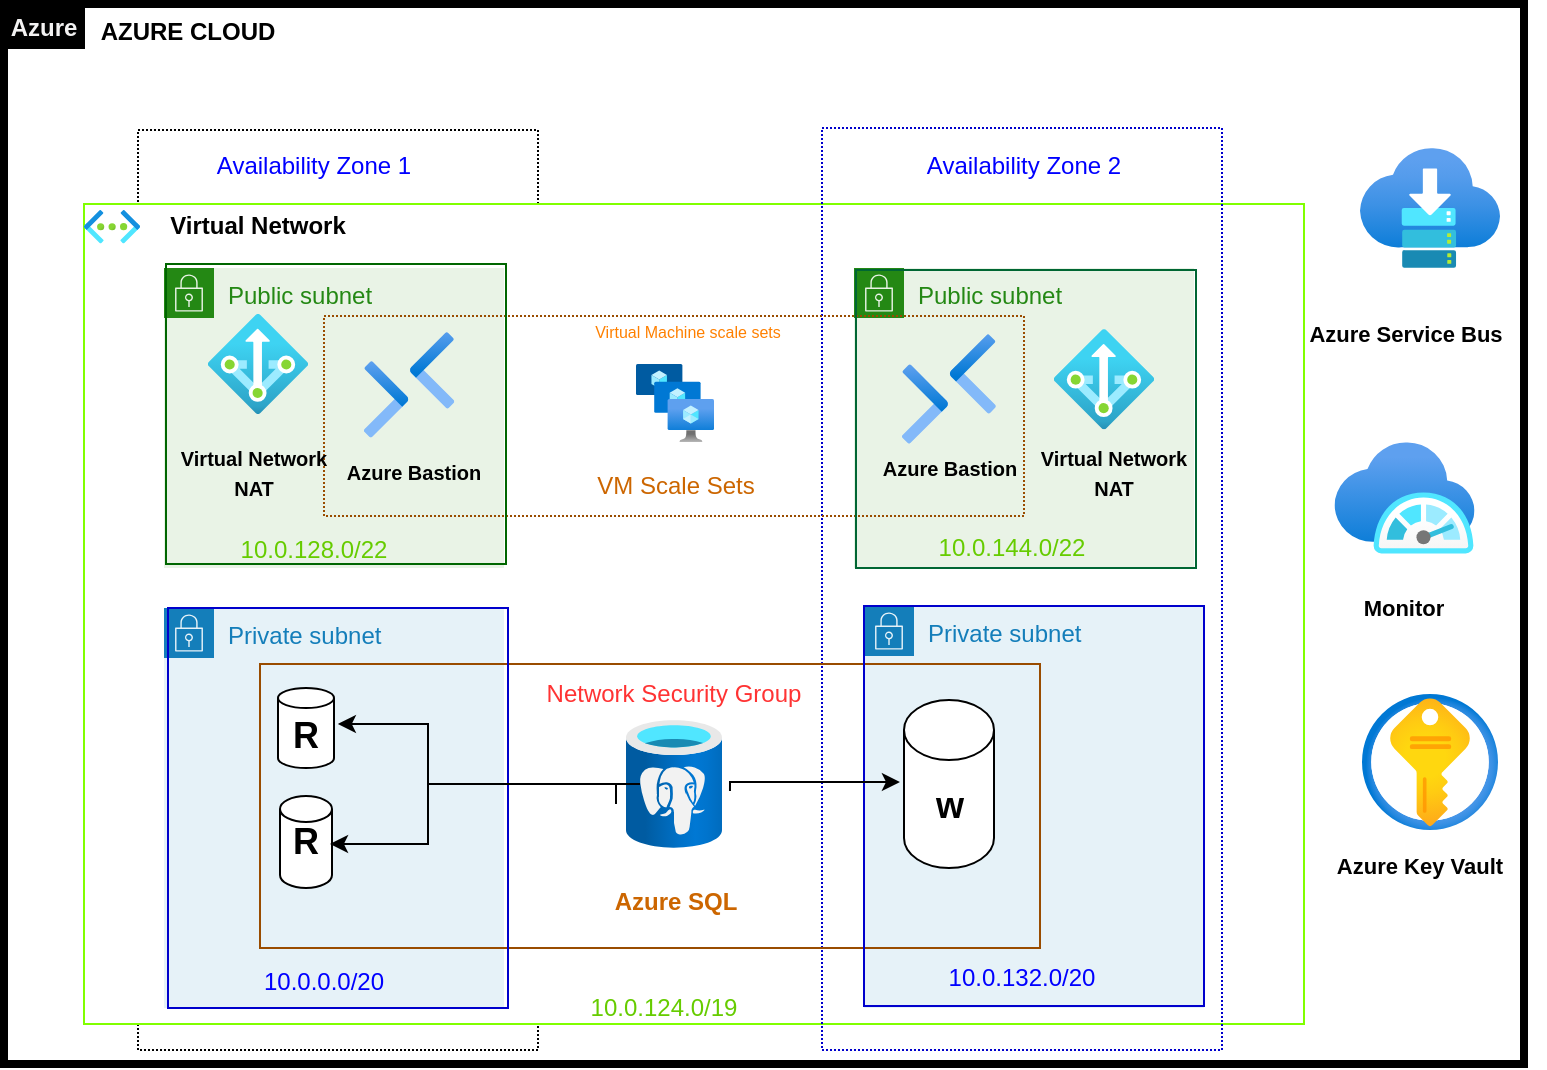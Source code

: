 <mxfile version="22.1.12" type="device">
  <diagram name="Page-1" id="jB1H6zsLwHQcwPxNzkyy">
    <mxGraphModel dx="868" dy="564" grid="1" gridSize="10" guides="1" tooltips="1" connect="1" arrows="1" fold="1" page="1" pageScale="1" pageWidth="850" pageHeight="1100" math="0" shadow="0">
      <root>
        <mxCell id="0" />
        <mxCell id="1" parent="0" />
        <mxCell id="oPyfRD8SSdfk53VI7rpG-62" value="" style="group;rounded=0;" parent="1" vertex="1" connectable="0">
          <mxGeometry x="108" y="60" width="770.5" height="530" as="geometry" />
        </mxCell>
        <mxCell id="oPyfRD8SSdfk53VI7rpG-43" value="" style="rounded=0;whiteSpace=wrap;html=1;fillColor=none;strokeColor=#0000CC;movable=1;resizable=1;rotatable=1;deletable=1;editable=1;locked=0;connectable=1;container=0;" parent="oPyfRD8SSdfk53VI7rpG-62" vertex="1">
          <mxGeometry x="80" y="302" width="170" height="200" as="geometry" />
        </mxCell>
        <mxCell id="oPyfRD8SSdfk53VI7rpG-2" value="" style="rounded=0;whiteSpace=wrap;html=1;strokeWidth=4;movable=1;resizable=1;rotatable=1;deletable=1;editable=1;locked=0;connectable=1;container=0;" parent="oPyfRD8SSdfk53VI7rpG-62" vertex="1">
          <mxGeometry width="760" height="530" as="geometry" />
        </mxCell>
        <mxCell id="oPyfRD8SSdfk53VI7rpG-9" value="" style="rounded=0;whiteSpace=wrap;html=1;dashed=1;dashPattern=1 1;strokeColor=default;fillColor=none;movable=1;resizable=1;rotatable=1;deletable=1;editable=1;locked=0;connectable=1;container=0;" parent="oPyfRD8SSdfk53VI7rpG-62" vertex="1">
          <mxGeometry x="67" y="63" width="200" height="460" as="geometry" />
        </mxCell>
        <mxCell id="oPyfRD8SSdfk53VI7rpG-3" value="" style="rounded=0;whiteSpace=wrap;html=1;strokeColor=#80FF00;movable=1;resizable=1;rotatable=1;deletable=1;editable=1;locked=0;connectable=1;container=0;" parent="oPyfRD8SSdfk53VI7rpG-62" vertex="1">
          <mxGeometry x="40" y="100" width="610" height="410" as="geometry" />
        </mxCell>
        <mxCell id="oPyfRD8SSdfk53VI7rpG-8" value="" style="rounded=0;whiteSpace=wrap;html=1;dashed=1;dashPattern=1 1;strokeColor=#0000CC;fillColor=none;movable=1;resizable=1;rotatable=1;deletable=1;editable=1;locked=0;connectable=1;container=0;" parent="oPyfRD8SSdfk53VI7rpG-62" vertex="1">
          <mxGeometry x="409" y="62" width="200" height="461" as="geometry" />
        </mxCell>
        <mxCell id="oPyfRD8SSdfk53VI7rpG-12" value="Public subnet" style="points=[[0,0],[0.25,0],[0.5,0],[0.75,0],[1,0],[1,0.25],[1,0.5],[1,0.75],[1,1],[0.75,1],[0.5,1],[0.25,1],[0,1],[0,0.75],[0,0.5],[0,0.25]];outlineConnect=0;gradientColor=none;html=1;whiteSpace=wrap;fontSize=12;fontStyle=0;container=0;pointerEvents=0;collapsible=0;recursiveResize=0;shape=mxgraph.aws4.group;grIcon=mxgraph.aws4.group_security_group;grStroke=0;strokeColor=#248814;fillColor=#E9F3E6;verticalAlign=top;align=left;spacingLeft=30;fontColor=#248814;dashed=0;movable=1;resizable=1;rotatable=1;deletable=1;editable=1;locked=0;connectable=1;strokeWidth=5;rounded=0;" parent="oPyfRD8SSdfk53VI7rpG-62" vertex="1">
          <mxGeometry x="425" y="132" width="170" height="150" as="geometry" />
        </mxCell>
        <mxCell id="oPyfRD8SSdfk53VI7rpG-14" value="Public subnet" style="points=[[0,0],[0.25,0],[0.5,0],[0.75,0],[1,0],[1,0.25],[1,0.5],[1,0.75],[1,1],[0.75,1],[0.5,1],[0.25,1],[0,1],[0,0.75],[0,0.5],[0,0.25]];outlineConnect=0;gradientColor=none;html=1;whiteSpace=wrap;fontSize=12;fontStyle=0;container=0;pointerEvents=0;collapsible=0;recursiveResize=0;shape=mxgraph.aws4.group;grIcon=mxgraph.aws4.group_security_group;grStroke=0;strokeColor=#248814;fillColor=#E9F3E6;verticalAlign=top;align=left;spacingLeft=30;fontColor=#248814;dashed=0;movable=1;resizable=1;rotatable=1;deletable=1;editable=1;locked=0;connectable=1;rounded=0;" parent="oPyfRD8SSdfk53VI7rpG-62" vertex="1">
          <mxGeometry x="80" y="132" width="170" height="150" as="geometry" />
        </mxCell>
        <mxCell id="oPyfRD8SSdfk53VI7rpG-10" value="" style="rounded=0;whiteSpace=wrap;html=1;strokeColor=#994C00;dashed=1;dashPattern=1 1;glass=0;fillColor=none;movable=1;resizable=1;rotatable=1;deletable=1;editable=1;locked=0;connectable=1;container=0;" parent="oPyfRD8SSdfk53VI7rpG-62" vertex="1">
          <mxGeometry x="160" y="156" width="350" height="100" as="geometry" />
        </mxCell>
        <mxCell id="oPyfRD8SSdfk53VI7rpG-15" value="Private subnet" style="points=[[0,0],[0.25,0],[0.5,0],[0.75,0],[1,0],[1,0.25],[1,0.5],[1,0.75],[1,1],[0.75,1],[0.5,1],[0.25,1],[0,1],[0,0.75],[0,0.5],[0,0.25]];outlineConnect=0;gradientColor=none;html=1;whiteSpace=wrap;fontSize=12;fontStyle=0;container=0;pointerEvents=0;collapsible=0;recursiveResize=0;shape=mxgraph.aws4.group;grIcon=mxgraph.aws4.group_security_group;grStroke=0;strokeColor=#147EBA;fillColor=#E6F2F8;verticalAlign=top;align=left;spacingLeft=30;fontColor=#147EBA;dashed=0;movable=1;resizable=1;rotatable=1;deletable=1;editable=1;locked=0;connectable=1;rounded=0;" parent="oPyfRD8SSdfk53VI7rpG-62" vertex="1">
          <mxGeometry x="80" y="302" width="170" height="200" as="geometry" />
        </mxCell>
        <mxCell id="oPyfRD8SSdfk53VI7rpG-16" value="Private subnet" style="points=[[0,0],[0.25,0],[0.5,0],[0.75,0],[1,0],[1,0.25],[1,0.5],[1,0.75],[1,1],[0.75,1],[0.5,1],[0.25,1],[0,1],[0,0.75],[0,0.5],[0,0.25]];outlineConnect=0;gradientColor=none;html=1;whiteSpace=wrap;fontSize=12;fontStyle=0;container=0;pointerEvents=0;collapsible=0;recursiveResize=0;shape=mxgraph.aws4.group;grIcon=mxgraph.aws4.group_security_group;grStroke=0;strokeColor=#147EBA;fillColor=#E6F2F8;verticalAlign=top;align=left;spacingLeft=30;fontColor=#147EBA;dashed=0;movable=1;resizable=1;rotatable=1;deletable=1;editable=1;locked=0;connectable=1;rounded=0;" parent="oPyfRD8SSdfk53VI7rpG-62" vertex="1">
          <mxGeometry x="430" y="301" width="170" height="201" as="geometry" />
        </mxCell>
        <mxCell id="oPyfRD8SSdfk53VI7rpG-11" value="" style="rounded=0;whiteSpace=wrap;html=1;strokeColor=#994C00;glass=0;movable=1;resizable=1;rotatable=1;deletable=1;editable=1;locked=0;connectable=1;fillColor=none;container=0;" parent="oPyfRD8SSdfk53VI7rpG-62" vertex="1">
          <mxGeometry x="128" y="330" width="390" height="142" as="geometry" />
        </mxCell>
        <mxCell id="oPyfRD8SSdfk53VI7rpG-18" value="" style="rounded=0;whiteSpace=wrap;html=1;fillColor=#000000;movable=1;resizable=1;rotatable=1;deletable=1;editable=1;locked=0;connectable=1;container=0;" parent="oPyfRD8SSdfk53VI7rpG-62" vertex="1">
          <mxGeometry y="2" width="40" height="20" as="geometry" />
        </mxCell>
        <mxCell id="oPyfRD8SSdfk53VI7rpG-17" value="&lt;b&gt;&lt;font color=&quot;#f3f2f2&quot;&gt;Azure&lt;/font&gt;&lt;/b&gt;" style="text;html=1;strokeColor=none;fillColor=none;align=center;verticalAlign=middle;whiteSpace=wrap;rounded=0;movable=1;resizable=1;rotatable=1;deletable=1;editable=1;locked=0;connectable=1;container=0;" parent="oPyfRD8SSdfk53VI7rpG-62" vertex="1">
          <mxGeometry y="2" width="40" height="20" as="geometry" />
        </mxCell>
        <mxCell id="oPyfRD8SSdfk53VI7rpG-20" value="&lt;b&gt;AZURE CLOUD&lt;/b&gt;" style="text;html=1;strokeColor=none;fillColor=none;align=center;verticalAlign=middle;whiteSpace=wrap;rounded=0;movable=1;resizable=1;rotatable=1;deletable=1;editable=1;locked=0;connectable=1;container=0;" parent="oPyfRD8SSdfk53VI7rpG-62" vertex="1">
          <mxGeometry x="32" y="-1" width="120" height="30" as="geometry" />
        </mxCell>
        <mxCell id="oPyfRD8SSdfk53VI7rpG-21" value="&lt;font color=&quot;#66cc00&quot;&gt;10.0.128.0/22&lt;/font&gt;" style="text;html=1;strokeColor=none;fillColor=none;align=center;verticalAlign=middle;whiteSpace=wrap;rounded=0;movable=1;resizable=1;rotatable=1;deletable=1;editable=1;locked=0;connectable=1;container=0;" parent="oPyfRD8SSdfk53VI7rpG-62" vertex="1">
          <mxGeometry x="110" y="258" width="90" height="30" as="geometry" />
        </mxCell>
        <mxCell id="oPyfRD8SSdfk53VI7rpG-25" value="&lt;font color=&quot;#66cc00&quot;&gt;10.0.124.0/19&lt;/font&gt;" style="text;html=1;strokeColor=none;fillColor=none;align=center;verticalAlign=middle;whiteSpace=wrap;rounded=0;movable=1;resizable=1;rotatable=1;deletable=1;editable=1;locked=0;connectable=1;container=0;" parent="oPyfRD8SSdfk53VI7rpG-62" vertex="1">
          <mxGeometry x="300" y="487" width="60" height="30" as="geometry" />
        </mxCell>
        <mxCell id="oPyfRD8SSdfk53VI7rpG-26" value="&lt;font color=&quot;#0000ff&quot;&gt;Availability Zone 1&lt;/font&gt;" style="text;html=1;strokeColor=none;fillColor=none;align=center;verticalAlign=middle;whiteSpace=wrap;rounded=0;movable=1;resizable=1;rotatable=1;deletable=1;editable=1;locked=0;connectable=1;container=0;" parent="oPyfRD8SSdfk53VI7rpG-62" vertex="1">
          <mxGeometry x="85" y="66" width="140" height="30" as="geometry" />
        </mxCell>
        <mxCell id="oPyfRD8SSdfk53VI7rpG-27" value="&lt;font color=&quot;#0000ff&quot;&gt;Availability Zone 2&lt;/font&gt;" style="text;html=1;strokeColor=none;fillColor=none;align=center;verticalAlign=middle;whiteSpace=wrap;rounded=0;movable=1;resizable=1;rotatable=1;deletable=1;editable=1;locked=0;connectable=1;container=0;" parent="oPyfRD8SSdfk53VI7rpG-62" vertex="1">
          <mxGeometry x="445" y="66" width="130" height="30" as="geometry" />
        </mxCell>
        <mxCell id="oPyfRD8SSdfk53VI7rpG-29" value="&lt;font style=&quot;font-size: 8px;&quot; color=&quot;#ff8000&quot;&gt;Virtual Machine scale sets&lt;/font&gt;" style="text;html=1;strokeColor=none;fillColor=none;align=center;verticalAlign=middle;whiteSpace=wrap;rounded=0;movable=1;resizable=1;rotatable=1;deletable=1;editable=1;locked=0;connectable=1;container=0;" parent="oPyfRD8SSdfk53VI7rpG-62" vertex="1">
          <mxGeometry x="277" y="148" width="130" height="30" as="geometry" />
        </mxCell>
        <mxCell id="oPyfRD8SSdfk53VI7rpG-30" value="&lt;font color=&quot;#ff3333&quot;&gt;Network Security Group&lt;/font&gt;" style="text;html=1;strokeColor=none;fillColor=none;align=center;verticalAlign=middle;whiteSpace=wrap;rounded=0;movable=1;resizable=1;rotatable=1;deletable=1;editable=1;locked=0;connectable=1;container=0;" parent="oPyfRD8SSdfk53VI7rpG-62" vertex="1">
          <mxGeometry x="270" y="330" width="130" height="30" as="geometry" />
        </mxCell>
        <mxCell id="oPyfRD8SSdfk53VI7rpG-31" value="" style="shape=cylinder3;whiteSpace=wrap;html=1;boundedLbl=1;backgroundOutline=1;size=15;movable=1;resizable=1;rotatable=1;deletable=1;editable=1;locked=0;connectable=1;container=0;rounded=0;" parent="oPyfRD8SSdfk53VI7rpG-62" vertex="1">
          <mxGeometry x="450" y="348" width="45" height="84" as="geometry" />
        </mxCell>
        <mxCell id="oPyfRD8SSdfk53VI7rpG-32" value="" style="shape=cylinder3;whiteSpace=wrap;html=1;boundedLbl=1;backgroundOutline=1;size=5;movable=1;resizable=1;rotatable=1;deletable=1;editable=1;locked=0;connectable=1;container=0;rounded=0;" parent="oPyfRD8SSdfk53VI7rpG-62" vertex="1">
          <mxGeometry x="137" y="342" width="28" height="40" as="geometry" />
        </mxCell>
        <mxCell id="oPyfRD8SSdfk53VI7rpG-33" value="" style="shape=cylinder3;whiteSpace=wrap;html=1;boundedLbl=1;backgroundOutline=1;size=6.5;movable=1;resizable=1;rotatable=1;deletable=1;editable=1;locked=0;connectable=1;container=0;rounded=0;" parent="oPyfRD8SSdfk53VI7rpG-62" vertex="1">
          <mxGeometry x="138" y="396" width="26" height="46" as="geometry" />
        </mxCell>
        <mxCell id="oPyfRD8SSdfk53VI7rpG-36" value="&lt;b&gt;&lt;font style=&quot;font-size: 18px;&quot;&gt;R&lt;/font&gt;&lt;/b&gt;" style="text;html=1;strokeColor=none;fillColor=none;align=center;verticalAlign=middle;whiteSpace=wrap;rounded=0;movable=1;resizable=1;rotatable=1;deletable=1;editable=1;locked=0;connectable=1;container=0;" parent="oPyfRD8SSdfk53VI7rpG-62" vertex="1">
          <mxGeometry x="121" y="404" width="60" height="30" as="geometry" />
        </mxCell>
        <mxCell id="oPyfRD8SSdfk53VI7rpG-40" value="" style="rounded=0;whiteSpace=wrap;html=1;fillColor=none;strokeColor=#006633;movable=1;resizable=1;rotatable=1;deletable=1;editable=1;locked=0;connectable=1;container=0;" parent="oPyfRD8SSdfk53VI7rpG-62" vertex="1">
          <mxGeometry x="426" y="133" width="170" height="149" as="geometry" />
        </mxCell>
        <mxCell id="oPyfRD8SSdfk53VI7rpG-35" value="&lt;b&gt;&lt;font style=&quot;font-size: 18px;&quot;&gt;R&lt;/font&gt;&lt;/b&gt;" style="text;html=1;strokeColor=none;fillColor=none;align=center;verticalAlign=middle;whiteSpace=wrap;rounded=0;movable=1;resizable=1;rotatable=1;deletable=1;editable=1;locked=0;connectable=1;container=0;" parent="oPyfRD8SSdfk53VI7rpG-62" vertex="1">
          <mxGeometry x="121" y="349.5" width="60" height="32.5" as="geometry" />
        </mxCell>
        <mxCell id="oPyfRD8SSdfk53VI7rpG-37" value="&lt;font style=&quot;font-size: 18px;&quot;&gt;&lt;b&gt;w&lt;/b&gt;&lt;/font&gt;" style="text;html=1;strokeColor=none;fillColor=none;align=center;verticalAlign=middle;whiteSpace=wrap;rounded=0;movable=1;resizable=1;rotatable=1;deletable=1;editable=1;locked=0;connectable=1;container=0;" parent="oPyfRD8SSdfk53VI7rpG-62" vertex="1">
          <mxGeometry x="442.5" y="386" width="60" height="30" as="geometry" />
        </mxCell>
        <mxCell id="oPyfRD8SSdfk53VI7rpG-44" value="" style="image;aspect=fixed;html=1;points=[];align=center;fontSize=12;image=img/lib/azure2/databases/Azure_Database_PostgreSQL_Server.svg;movable=1;resizable=1;rotatable=1;deletable=1;editable=1;locked=0;connectable=1;container=0;rounded=0;" parent="oPyfRD8SSdfk53VI7rpG-62" vertex="1">
          <mxGeometry x="311" y="358" width="48" height="64" as="geometry" />
        </mxCell>
        <mxCell id="oPyfRD8SSdfk53VI7rpG-22" value="&lt;font color=&quot;#66cc00&quot;&gt;10.0.144.0/22&lt;/font&gt;" style="text;html=1;strokeColor=none;fillColor=none;align=center;verticalAlign=middle;whiteSpace=wrap;rounded=0;movable=1;resizable=1;rotatable=1;deletable=1;editable=1;locked=0;connectable=1;container=0;" parent="oPyfRD8SSdfk53VI7rpG-62" vertex="1">
          <mxGeometry x="464" y="257" width="80" height="30" as="geometry" />
        </mxCell>
        <mxCell id="oPyfRD8SSdfk53VI7rpG-39" value="" style="rounded=0;whiteSpace=wrap;html=1;fillColor=none;strokeColor=#006600;movable=1;resizable=1;rotatable=1;deletable=1;editable=1;locked=0;connectable=1;container=0;" parent="oPyfRD8SSdfk53VI7rpG-62" vertex="1">
          <mxGeometry x="81" y="130" width="170" height="150" as="geometry" />
        </mxCell>
        <mxCell id="oPyfRD8SSdfk53VI7rpG-23" value="&lt;font color=&quot;#0000ff&quot;&gt;10.0.0.0/20&lt;/font&gt;" style="text;html=1;strokeColor=none;fillColor=none;align=center;verticalAlign=middle;whiteSpace=wrap;rounded=0;movable=1;resizable=1;rotatable=1;deletable=1;editable=1;locked=0;connectable=1;container=0;" parent="oPyfRD8SSdfk53VI7rpG-62" vertex="1">
          <mxGeometry x="130" y="474" width="60" height="30" as="geometry" />
        </mxCell>
        <mxCell id="oPyfRD8SSdfk53VI7rpG-42" value="" style="rounded=0;whiteSpace=wrap;html=1;fillColor=none;strokeColor=#0000CC;movable=1;resizable=1;rotatable=1;deletable=1;editable=1;locked=0;connectable=1;container=0;" parent="oPyfRD8SSdfk53VI7rpG-62" vertex="1">
          <mxGeometry x="430" y="301" width="170" height="200" as="geometry" />
        </mxCell>
        <mxCell id="oPyfRD8SSdfk53VI7rpG-24" value="&lt;font color=&quot;#0000ff&quot;&gt;10.0.132.0/20&lt;/font&gt;" style="text;html=1;strokeColor=none;fillColor=none;align=center;verticalAlign=middle;whiteSpace=wrap;rounded=0;movable=1;resizable=1;rotatable=1;deletable=1;editable=1;locked=0;connectable=1;container=0;" parent="oPyfRD8SSdfk53VI7rpG-62" vertex="1">
          <mxGeometry x="479" y="472" width="60" height="30" as="geometry" />
        </mxCell>
        <mxCell id="oPyfRD8SSdfk53VI7rpG-63" value="" style="image;aspect=fixed;html=1;points=[];align=center;fontSize=12;image=img/lib/azure2/security/Key_Vaults.svg;rounded=0;" parent="oPyfRD8SSdfk53VI7rpG-62" vertex="1">
          <mxGeometry x="679" y="345" width="68" height="68" as="geometry" />
        </mxCell>
        <mxCell id="oPyfRD8SSdfk53VI7rpG-64" value="" style="image;aspect=fixed;html=1;points=[];align=center;fontSize=12;image=img/lib/azure2/general/Service_Bus.svg;rounded=0;" parent="oPyfRD8SSdfk53VI7rpG-62" vertex="1">
          <mxGeometry x="678" y="72" width="70" height="60" as="geometry" />
        </mxCell>
        <mxCell id="oPyfRD8SSdfk53VI7rpG-65" value="" style="image;aspect=fixed;html=1;points=[];align=center;fontSize=12;image=img/lib/azure2/networking/Bastions.svg;rounded=0;" parent="oPyfRD8SSdfk53VI7rpG-62" vertex="1">
          <mxGeometry x="180" y="164" width="45.12" height="52.89" as="geometry" />
        </mxCell>
        <mxCell id="oPyfRD8SSdfk53VI7rpG-67" value="" style="image;aspect=fixed;html=1;points=[];align=center;fontSize=12;image=img/lib/azure2/compute/VM_Scale_Sets.svg;rounded=0;" parent="oPyfRD8SSdfk53VI7rpG-62" vertex="1">
          <mxGeometry x="316" y="180" width="39" height="39" as="geometry" />
        </mxCell>
        <mxCell id="jHYf1bYWegRdkuKE0e3k-2" value="&lt;font style=&quot;font-size: 10px;&quot;&gt;&lt;b&gt;Azure Bastion&lt;/b&gt;&lt;/font&gt;" style="text;html=1;strokeColor=none;fillColor=none;align=center;verticalAlign=middle;whiteSpace=wrap;rounded=0;" parent="oPyfRD8SSdfk53VI7rpG-62" vertex="1">
          <mxGeometry x="436.5" y="216.89" width="72" height="30" as="geometry" />
        </mxCell>
        <mxCell id="DmmqQ2lElJ5s5PPRRWVF-9" value="" style="rounded=0;whiteSpace=wrap;html=1;fillColor=none;strokeColor=#0000CC;movable=1;resizable=1;rotatable=1;deletable=1;editable=1;locked=0;connectable=1;container=0;" vertex="1" parent="oPyfRD8SSdfk53VI7rpG-62">
          <mxGeometry x="82" y="302" width="170" height="200" as="geometry" />
        </mxCell>
        <mxCell id="jHYf1bYWegRdkuKE0e3k-1" value="&lt;font style=&quot;font-size: 10px;&quot;&gt;&lt;b&gt;Azure Bastion&lt;/b&gt;&lt;/font&gt;" style="text;html=1;strokeColor=none;fillColor=none;align=center;verticalAlign=middle;whiteSpace=wrap;rounded=0;" parent="oPyfRD8SSdfk53VI7rpG-62" vertex="1">
          <mxGeometry x="169" y="219" width="72" height="30" as="geometry" />
        </mxCell>
        <mxCell id="jHYf1bYWegRdkuKE0e3k-3" value="&lt;b&gt;&lt;font style=&quot;font-size: 11px;&quot;&gt;Azure Service Bus&lt;/font&gt;&lt;/b&gt;" style="text;html=1;strokeColor=none;fillColor=none;align=center;verticalAlign=middle;whiteSpace=wrap;rounded=0;" parent="oPyfRD8SSdfk53VI7rpG-62" vertex="1">
          <mxGeometry x="650.5" y="150" width="99.5" height="30" as="geometry" />
        </mxCell>
        <mxCell id="jHYf1bYWegRdkuKE0e3k-4" value="&lt;b&gt;&lt;font style=&quot;font-size: 11px;&quot;&gt;Azure Key Vault&lt;/font&gt;&lt;/b&gt;" style="text;html=1;strokeColor=none;fillColor=none;align=center;verticalAlign=middle;whiteSpace=wrap;rounded=0;" parent="oPyfRD8SSdfk53VI7rpG-62" vertex="1">
          <mxGeometry x="659" y="416" width="98" height="30" as="geometry" />
        </mxCell>
        <mxCell id="jHYf1bYWegRdkuKE0e3k-5" value="" style="image;aspect=fixed;html=1;points=[];align=center;fontSize=12;image=img/lib/azure2/monitor/SAP_Azure_Monitor.svg;rounded=0;" parent="oPyfRD8SSdfk53VI7rpG-62" vertex="1">
          <mxGeometry x="665.25" y="219" width="70" height="56.0" as="geometry" />
        </mxCell>
        <mxCell id="jHYf1bYWegRdkuKE0e3k-6" value="&lt;font style=&quot;font-size: 11px;&quot;&gt;&lt;b&gt;Monitor&lt;/b&gt;&lt;/font&gt;" style="text;html=1;strokeColor=none;fillColor=none;align=center;verticalAlign=middle;whiteSpace=wrap;rounded=0;" parent="oPyfRD8SSdfk53VI7rpG-62" vertex="1">
          <mxGeometry x="670.25" y="287" width="60" height="30" as="geometry" />
        </mxCell>
        <mxCell id="jHYf1bYWegRdkuKE0e3k-7" value="&lt;font color=&quot;#cc6600&quot;&gt;VM Scale Sets&lt;/font&gt;" style="text;html=1;strokeColor=none;fillColor=none;align=center;verticalAlign=middle;whiteSpace=wrap;rounded=0;" parent="oPyfRD8SSdfk53VI7rpG-62" vertex="1">
          <mxGeometry x="289.5" y="226" width="92" height="30" as="geometry" />
        </mxCell>
        <mxCell id="jHYf1bYWegRdkuKE0e3k-8" value="" style="image;aspect=fixed;html=1;points=[];align=center;fontSize=12;image=img/lib/azure2/networking/Virtual_Networks.svg;rounded=0;" parent="oPyfRD8SSdfk53VI7rpG-62" vertex="1">
          <mxGeometry x="40" y="103" width="28" height="16.72" as="geometry" />
        </mxCell>
        <mxCell id="jHYf1bYWegRdkuKE0e3k-9" value="&lt;b&gt;Virtual Network&lt;/b&gt;" style="text;html=1;strokeColor=none;fillColor=none;align=center;verticalAlign=middle;whiteSpace=wrap;rounded=0;" parent="oPyfRD8SSdfk53VI7rpG-62" vertex="1">
          <mxGeometry x="82" y="96.36" width="90" height="30" as="geometry" />
        </mxCell>
        <mxCell id="jHYf1bYWegRdkuKE0e3k-10" value="&lt;b&gt;&lt;font color=&quot;#cc6600&quot;&gt;Azure SQL&lt;/font&gt;&lt;/b&gt;" style="text;html=1;strokeColor=none;fillColor=none;align=center;verticalAlign=middle;whiteSpace=wrap;rounded=0;" parent="oPyfRD8SSdfk53VI7rpG-62" vertex="1">
          <mxGeometry x="295.5" y="434" width="80" height="30" as="geometry" />
        </mxCell>
        <mxCell id="jHYf1bYWegRdkuKE0e3k-12" value="" style="image;aspect=fixed;html=1;points=[];align=center;fontSize=12;image=img/lib/azure2/networking/NAT.svg;rounded=0;" parent="oPyfRD8SSdfk53VI7rpG-62" vertex="1">
          <mxGeometry x="525" y="162.59" width="50" height="50" as="geometry" />
        </mxCell>
        <mxCell id="jHYf1bYWegRdkuKE0e3k-13" value="&lt;font style=&quot;font-size: 10px;&quot;&gt;&lt;b style=&quot;&quot;&gt;Virtual Network NAT&lt;/b&gt;&lt;/font&gt;" style="text;html=1;strokeColor=none;fillColor=none;align=center;verticalAlign=middle;whiteSpace=wrap;rounded=0;" parent="oPyfRD8SSdfk53VI7rpG-62" vertex="1">
          <mxGeometry x="85" y="219" width="80" height="30" as="geometry" />
        </mxCell>
        <mxCell id="jHYf1bYWegRdkuKE0e3k-14" value="&lt;font style=&quot;font-size: 10px;&quot;&gt;&lt;b style=&quot;&quot;&gt;Virtual Network NAT&lt;/b&gt;&lt;/font&gt;" style="text;html=1;strokeColor=none;fillColor=none;align=center;verticalAlign=middle;whiteSpace=wrap;rounded=0;" parent="oPyfRD8SSdfk53VI7rpG-62" vertex="1">
          <mxGeometry x="514.5" y="219" width="80" height="30" as="geometry" />
        </mxCell>
        <mxCell id="DmmqQ2lElJ5s5PPRRWVF-1" style="edgeStyle=orthogonalEdgeStyle;rounded=0;orthogonalLoop=1;jettySize=auto;html=1;entryX=0.188;entryY=0.495;entryDx=0;entryDy=0;entryPerimeter=0;exitX=1.083;exitY=0.742;exitDx=0;exitDy=0;exitPerimeter=0;" edge="1" parent="oPyfRD8SSdfk53VI7rpG-62">
          <mxGeometry relative="1" as="geometry">
            <mxPoint x="362.984" y="393.488" as="sourcePoint" />
            <mxPoint x="447.96" y="389" as="targetPoint" />
            <Array as="points">
              <mxPoint x="363" y="389" />
            </Array>
          </mxGeometry>
        </mxCell>
        <mxCell id="DmmqQ2lElJ5s5PPRRWVF-10" style="edgeStyle=orthogonalEdgeStyle;orthogonalLoop=1;jettySize=auto;html=1;entryX=0.529;entryY=0.29;entryDx=0;entryDy=0;entryPerimeter=0;rounded=0;curved=0;" edge="1" parent="oPyfRD8SSdfk53VI7rpG-62">
          <mxGeometry relative="1" as="geometry">
            <mxPoint x="306" y="400" as="sourcePoint" />
            <mxPoint x="166.93" y="360" as="targetPoint" />
            <Array as="points">
              <mxPoint x="306" y="390" />
              <mxPoint x="212" y="390" />
              <mxPoint x="212" y="360" />
            </Array>
          </mxGeometry>
        </mxCell>
        <mxCell id="DmmqQ2lElJ5s5PPRRWVF-11" style="edgeStyle=orthogonalEdgeStyle;orthogonalLoop=1;jettySize=auto;html=1;rounded=0;curved=0;" edge="1" parent="oPyfRD8SSdfk53VI7rpG-62">
          <mxGeometry relative="1" as="geometry">
            <mxPoint x="318" y="390" as="sourcePoint" />
            <mxPoint x="163" y="420" as="targetPoint" />
            <Array as="points">
              <mxPoint x="212" y="390" />
              <mxPoint x="212" y="420" />
            </Array>
          </mxGeometry>
        </mxCell>
        <mxCell id="oPyfRD8SSdfk53VI7rpG-66" value="" style="image;aspect=fixed;html=1;points=[];align=center;fontSize=12;image=img/lib/azure2/networking/Bastions.svg;rounded=0;" parent="1" vertex="1">
          <mxGeometry x="557" y="225" width="46.91" height="55" as="geometry" />
        </mxCell>
        <mxCell id="jHYf1bYWegRdkuKE0e3k-11" value="" style="image;aspect=fixed;html=1;points=[];align=center;fontSize=12;image=img/lib/azure2/networking/NAT.svg;rounded=0;" parent="1" vertex="1">
          <mxGeometry x="210" y="215" width="50" height="50" as="geometry" />
        </mxCell>
      </root>
    </mxGraphModel>
  </diagram>
</mxfile>
